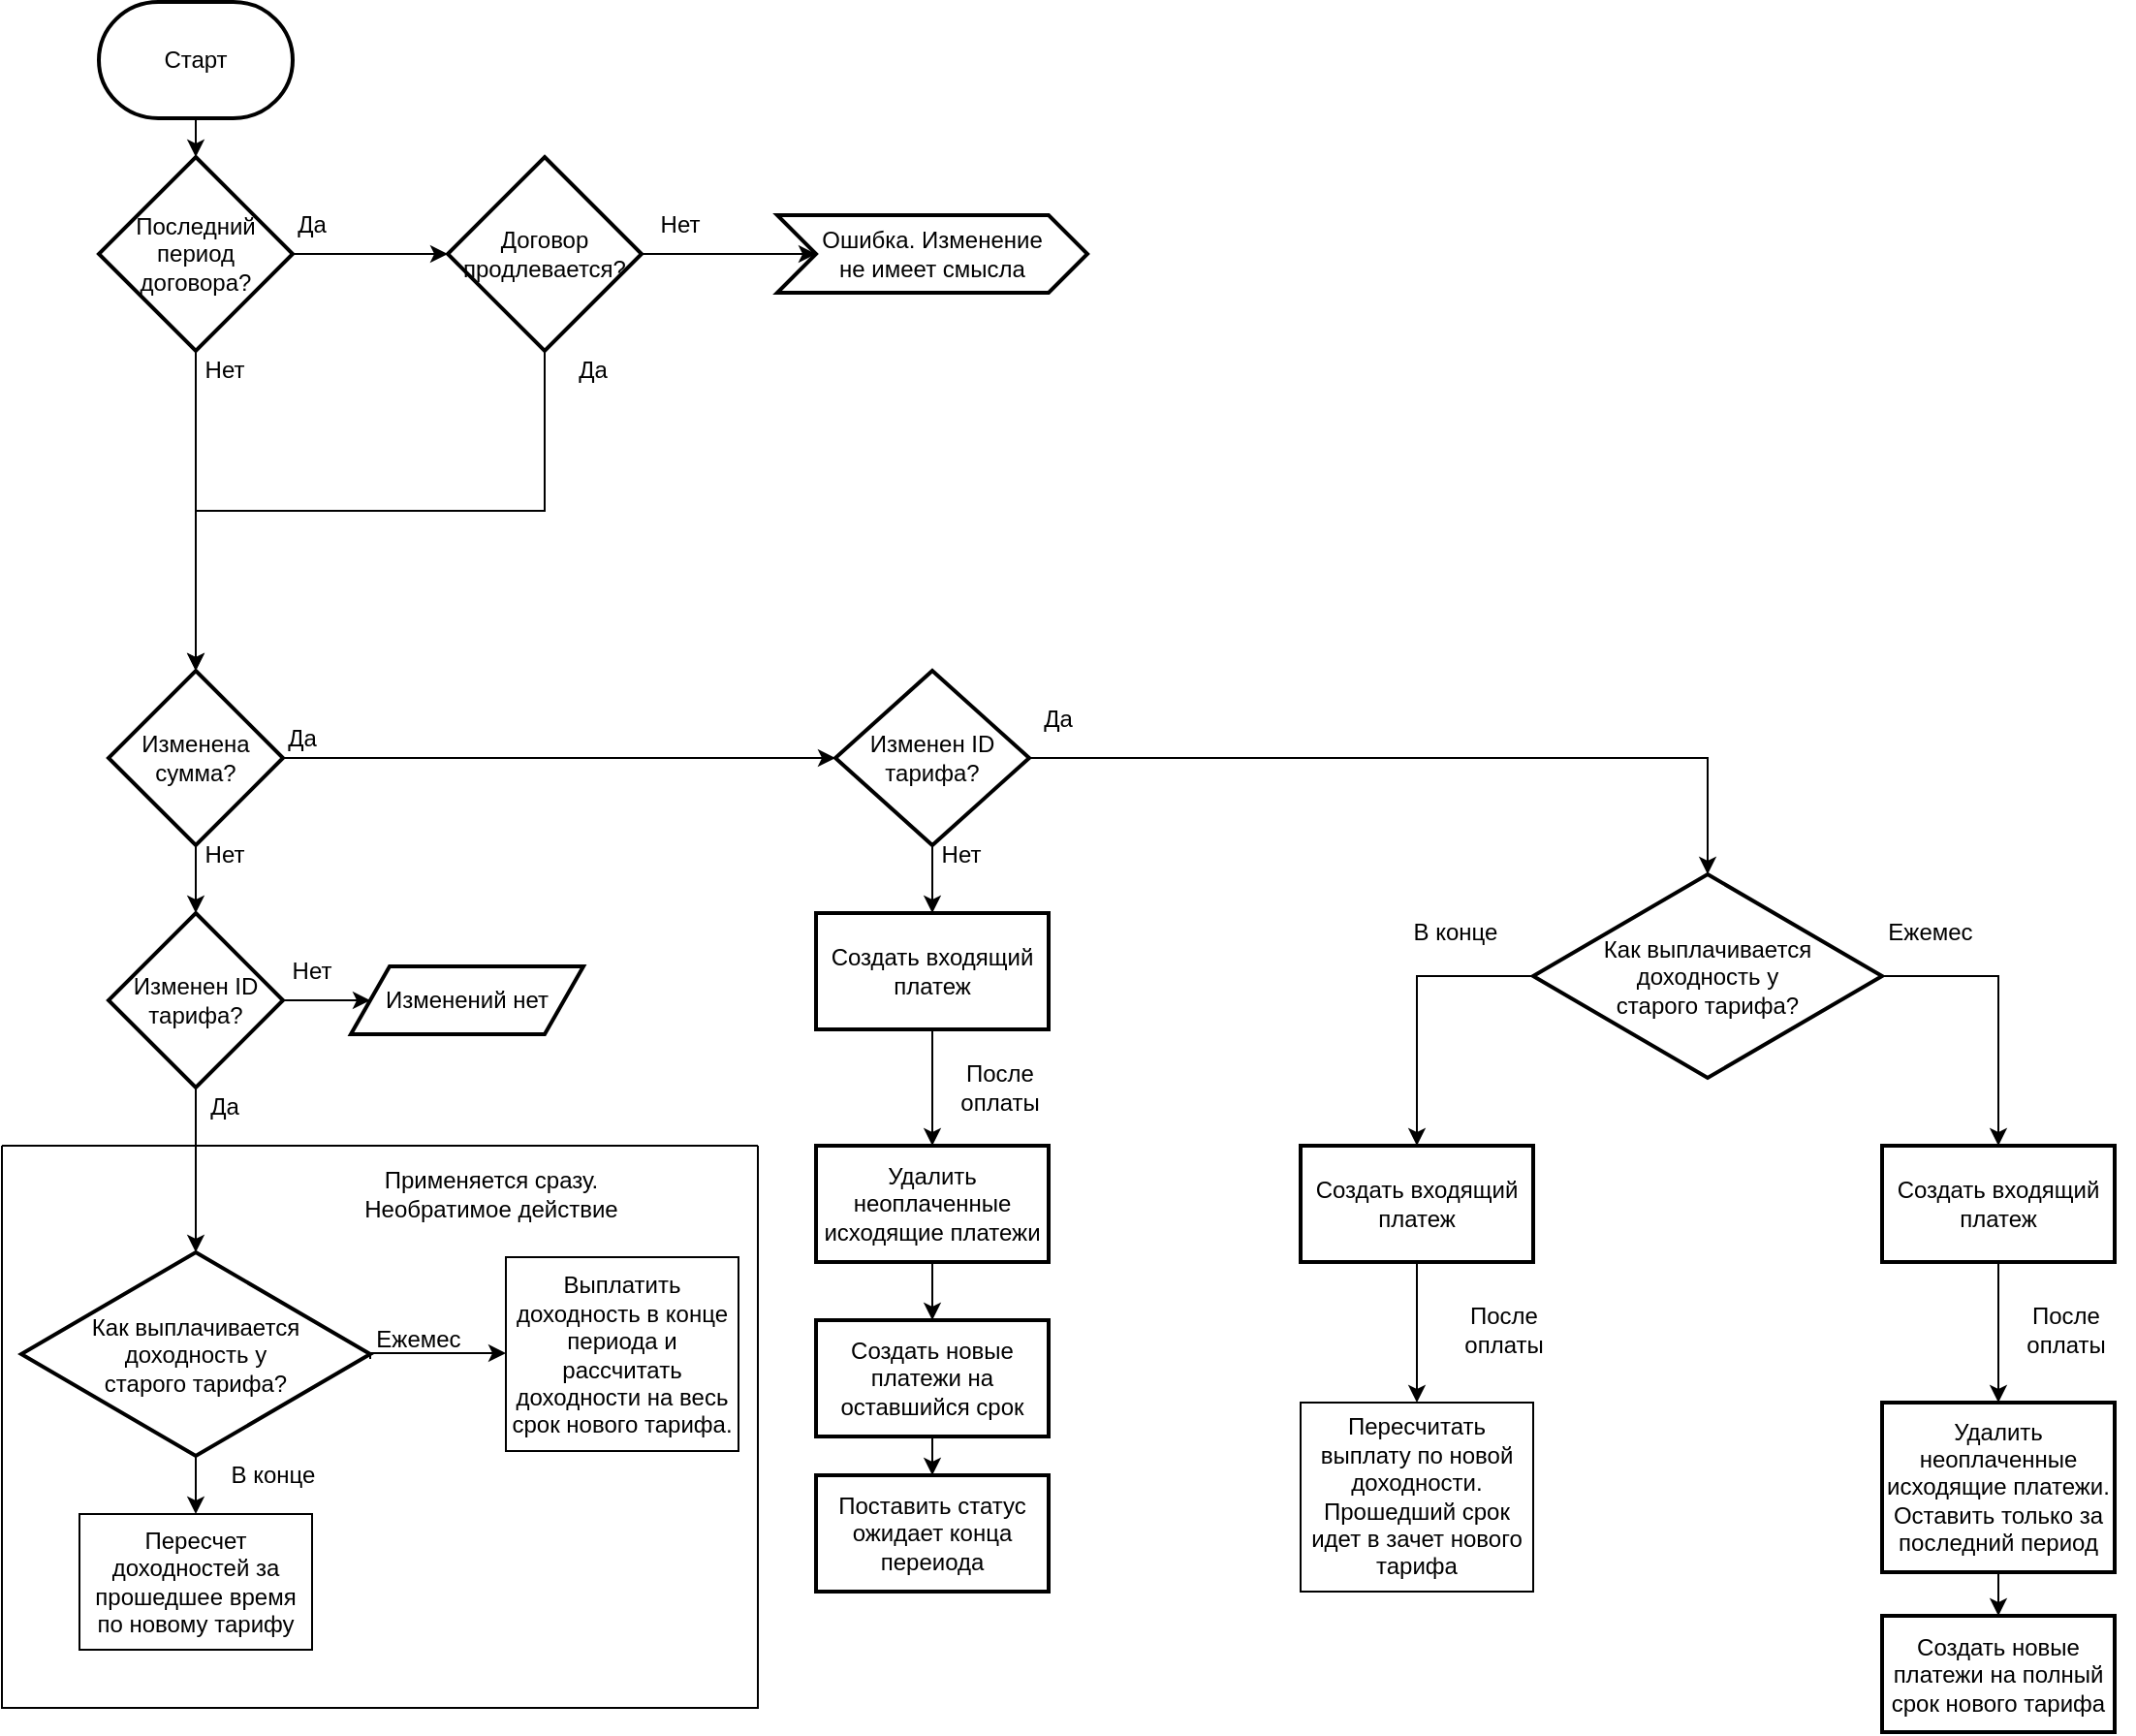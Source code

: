 <mxfile version="21.1.4" type="github">
  <diagram id="C5RBs43oDa-KdzZeNtuy" name="Смена тарифа">
    <mxGraphModel dx="1035" dy="545" grid="1" gridSize="10" guides="1" tooltips="1" connect="1" arrows="1" fold="1" page="1" pageScale="1" pageWidth="1169" pageHeight="1654" math="0" shadow="0">
      <root>
        <mxCell id="WIyWlLk6GJQsqaUBKTNV-0" />
        <mxCell id="WIyWlLk6GJQsqaUBKTNV-1" parent="WIyWlLk6GJQsqaUBKTNV-0" />
        <mxCell id="a8_wa7-TmqVhNX_Gi0GO-22" value="" style="edgeStyle=orthogonalEdgeStyle;rounded=0;orthogonalLoop=1;jettySize=auto;html=1;entryX=0.5;entryY=0;entryDx=0;entryDy=0;entryPerimeter=0;" edge="1" parent="WIyWlLk6GJQsqaUBKTNV-1" source="a8_wa7-TmqVhNX_Gi0GO-0" target="a8_wa7-TmqVhNX_Gi0GO-1">
          <mxGeometry relative="1" as="geometry">
            <Array as="points">
              <mxPoint x="100" y="80" />
              <mxPoint x="100" y="80" />
            </Array>
          </mxGeometry>
        </mxCell>
        <mxCell id="a8_wa7-TmqVhNX_Gi0GO-0" value="Старт" style="strokeWidth=2;html=1;shape=mxgraph.flowchart.terminator;whiteSpace=wrap;" vertex="1" parent="WIyWlLk6GJQsqaUBKTNV-1">
          <mxGeometry x="50" y="10" width="100" height="60" as="geometry" />
        </mxCell>
        <mxCell id="a8_wa7-TmqVhNX_Gi0GO-5" value="" style="edgeStyle=orthogonalEdgeStyle;rounded=0;orthogonalLoop=1;jettySize=auto;html=1;" edge="1" parent="WIyWlLk6GJQsqaUBKTNV-1" source="a8_wa7-TmqVhNX_Gi0GO-1" target="a8_wa7-TmqVhNX_Gi0GO-4">
          <mxGeometry relative="1" as="geometry" />
        </mxCell>
        <mxCell id="a8_wa7-TmqVhNX_Gi0GO-57" style="edgeStyle=orthogonalEdgeStyle;rounded=0;orthogonalLoop=1;jettySize=auto;html=1;exitX=0.5;exitY=1;exitDx=0;exitDy=0;exitPerimeter=0;entryX=0.5;entryY=0;entryDx=0;entryDy=0;" edge="1" parent="WIyWlLk6GJQsqaUBKTNV-1" source="a8_wa7-TmqVhNX_Gi0GO-1" target="a8_wa7-TmqVhNX_Gi0GO-13">
          <mxGeometry relative="1" as="geometry">
            <mxPoint x="100.294" y="360" as="targetPoint" />
          </mxGeometry>
        </mxCell>
        <mxCell id="a8_wa7-TmqVhNX_Gi0GO-1" value="&lt;div&gt;Последний период договора?&lt;/div&gt;" style="strokeWidth=2;html=1;shape=mxgraph.flowchart.decision;whiteSpace=wrap;" vertex="1" parent="WIyWlLk6GJQsqaUBKTNV-1">
          <mxGeometry x="50" y="90" width="100" height="100" as="geometry" />
        </mxCell>
        <mxCell id="a8_wa7-TmqVhNX_Gi0GO-16" value="" style="edgeStyle=orthogonalEdgeStyle;rounded=0;orthogonalLoop=1;jettySize=auto;html=1;" edge="1" parent="WIyWlLk6GJQsqaUBKTNV-1" source="a8_wa7-TmqVhNX_Gi0GO-4" target="a8_wa7-TmqVhNX_Gi0GO-15">
          <mxGeometry relative="1" as="geometry" />
        </mxCell>
        <mxCell id="a8_wa7-TmqVhNX_Gi0GO-56" style="edgeStyle=orthogonalEdgeStyle;rounded=0;orthogonalLoop=1;jettySize=auto;html=1;exitX=0.5;exitY=1;exitDx=0;exitDy=0;exitPerimeter=0;entryX=0.5;entryY=0;entryDx=0;entryDy=0;" edge="1" parent="WIyWlLk6GJQsqaUBKTNV-1" source="a8_wa7-TmqVhNX_Gi0GO-4" target="a8_wa7-TmqVhNX_Gi0GO-13">
          <mxGeometry relative="1" as="geometry" />
        </mxCell>
        <mxCell id="a8_wa7-TmqVhNX_Gi0GO-4" value="Договор продлевается?" style="strokeWidth=2;html=1;shape=mxgraph.flowchart.decision;whiteSpace=wrap;" vertex="1" parent="WIyWlLk6GJQsqaUBKTNV-1">
          <mxGeometry x="230" y="90" width="100" height="100" as="geometry" />
        </mxCell>
        <mxCell id="a8_wa7-TmqVhNX_Gi0GO-11" value="Да" style="text;html=1;strokeColor=none;fillColor=none;align=center;verticalAlign=middle;whiteSpace=wrap;rounded=0;" vertex="1" parent="WIyWlLk6GJQsqaUBKTNV-1">
          <mxGeometry x="130" y="110" width="60" height="30" as="geometry" />
        </mxCell>
        <mxCell id="a8_wa7-TmqVhNX_Gi0GO-12" value="&lt;div&gt;Нет&lt;/div&gt;" style="text;html=1;strokeColor=none;fillColor=none;align=center;verticalAlign=middle;whiteSpace=wrap;rounded=0;" vertex="1" parent="WIyWlLk6GJQsqaUBKTNV-1">
          <mxGeometry x="100" y="190" width="30" height="20" as="geometry" />
        </mxCell>
        <mxCell id="a8_wa7-TmqVhNX_Gi0GO-24" value="" style="edgeStyle=orthogonalEdgeStyle;rounded=0;orthogonalLoop=1;jettySize=auto;html=1;" edge="1" parent="WIyWlLk6GJQsqaUBKTNV-1" source="a8_wa7-TmqVhNX_Gi0GO-13" target="a8_wa7-TmqVhNX_Gi0GO-23">
          <mxGeometry relative="1" as="geometry" />
        </mxCell>
        <mxCell id="a8_wa7-TmqVhNX_Gi0GO-26" style="edgeStyle=orthogonalEdgeStyle;rounded=0;orthogonalLoop=1;jettySize=auto;html=1;exitX=1;exitY=0.5;exitDx=0;exitDy=0;" edge="1" parent="WIyWlLk6GJQsqaUBKTNV-1" source="a8_wa7-TmqVhNX_Gi0GO-13" target="a8_wa7-TmqVhNX_Gi0GO-25">
          <mxGeometry relative="1" as="geometry" />
        </mxCell>
        <mxCell id="a8_wa7-TmqVhNX_Gi0GO-13" value="Изменена сумма?" style="rhombus;whiteSpace=wrap;html=1;strokeWidth=2;" vertex="1" parent="WIyWlLk6GJQsqaUBKTNV-1">
          <mxGeometry x="55" y="355" width="90" height="90" as="geometry" />
        </mxCell>
        <mxCell id="a8_wa7-TmqVhNX_Gi0GO-15" value="&lt;div&gt;Ошибка. Изменение &lt;br&gt;&lt;/div&gt;&lt;div&gt;не имеет смысла&lt;/div&gt;" style="shape=step;perimeter=stepPerimeter;whiteSpace=wrap;html=1;fixedSize=1;strokeWidth=2;" vertex="1" parent="WIyWlLk6GJQsqaUBKTNV-1">
          <mxGeometry x="400" y="120" width="160" height="40" as="geometry" />
        </mxCell>
        <mxCell id="a8_wa7-TmqVhNX_Gi0GO-17" value="Нет" style="text;html=1;strokeColor=none;fillColor=none;align=center;verticalAlign=middle;whiteSpace=wrap;rounded=0;" vertex="1" parent="WIyWlLk6GJQsqaUBKTNV-1">
          <mxGeometry x="320" y="110" width="60" height="30" as="geometry" />
        </mxCell>
        <mxCell id="a8_wa7-TmqVhNX_Gi0GO-18" value="&lt;div&gt;Да&lt;/div&gt;" style="text;html=1;strokeColor=none;fillColor=none;align=center;verticalAlign=middle;whiteSpace=wrap;rounded=0;" vertex="1" parent="WIyWlLk6GJQsqaUBKTNV-1">
          <mxGeometry x="290" y="190" width="30" height="20" as="geometry" />
        </mxCell>
        <mxCell id="a8_wa7-TmqVhNX_Gi0GO-32" value="" style="edgeStyle=orthogonalEdgeStyle;rounded=0;orthogonalLoop=1;jettySize=auto;html=1;" edge="1" parent="WIyWlLk6GJQsqaUBKTNV-1" source="a8_wa7-TmqVhNX_Gi0GO-23" target="a8_wa7-TmqVhNX_Gi0GO-31">
          <mxGeometry relative="1" as="geometry" />
        </mxCell>
        <mxCell id="a8_wa7-TmqVhNX_Gi0GO-49" value="" style="edgeStyle=orthogonalEdgeStyle;rounded=0;orthogonalLoop=1;jettySize=auto;html=1;" edge="1" parent="WIyWlLk6GJQsqaUBKTNV-1" source="a8_wa7-TmqVhNX_Gi0GO-23" target="a8_wa7-TmqVhNX_Gi0GO-48">
          <mxGeometry relative="1" as="geometry" />
        </mxCell>
        <mxCell id="a8_wa7-TmqVhNX_Gi0GO-23" value="Изменен ID тарифа?" style="rhombus;whiteSpace=wrap;html=1;strokeWidth=2;" vertex="1" parent="WIyWlLk6GJQsqaUBKTNV-1">
          <mxGeometry x="55" y="480" width="90" height="90" as="geometry" />
        </mxCell>
        <mxCell id="a8_wa7-TmqVhNX_Gi0GO-38" value="" style="edgeStyle=orthogonalEdgeStyle;rounded=0;orthogonalLoop=1;jettySize=auto;html=1;" edge="1" parent="WIyWlLk6GJQsqaUBKTNV-1" source="a8_wa7-TmqVhNX_Gi0GO-25" target="a8_wa7-TmqVhNX_Gi0GO-37">
          <mxGeometry relative="1" as="geometry" />
        </mxCell>
        <mxCell id="a8_wa7-TmqVhNX_Gi0GO-69" style="edgeStyle=orthogonalEdgeStyle;rounded=0;orthogonalLoop=1;jettySize=auto;html=1;exitX=1;exitY=0.5;exitDx=0;exitDy=0;entryX=0.5;entryY=0;entryDx=0;entryDy=0;" edge="1" parent="WIyWlLk6GJQsqaUBKTNV-1" source="a8_wa7-TmqVhNX_Gi0GO-25" target="a8_wa7-TmqVhNX_Gi0GO-65">
          <mxGeometry relative="1" as="geometry" />
        </mxCell>
        <mxCell id="a8_wa7-TmqVhNX_Gi0GO-25" value="Изменен ID тарифа?" style="rhombus;whiteSpace=wrap;html=1;strokeWidth=2;" vertex="1" parent="WIyWlLk6GJQsqaUBKTNV-1">
          <mxGeometry x="430" y="355" width="100" height="90" as="geometry" />
        </mxCell>
        <mxCell id="a8_wa7-TmqVhNX_Gi0GO-28" value="&lt;div&gt;Да&lt;/div&gt;" style="text;html=1;strokeColor=none;fillColor=none;align=center;verticalAlign=middle;whiteSpace=wrap;rounded=0;" vertex="1" parent="WIyWlLk6GJQsqaUBKTNV-1">
          <mxGeometry x="140" y="380" width="30" height="20" as="geometry" />
        </mxCell>
        <mxCell id="a8_wa7-TmqVhNX_Gi0GO-29" value="&lt;div&gt;Нет&lt;/div&gt;" style="text;html=1;strokeColor=none;fillColor=none;align=center;verticalAlign=middle;whiteSpace=wrap;rounded=0;" vertex="1" parent="WIyWlLk6GJQsqaUBKTNV-1">
          <mxGeometry x="100" y="440" width="30" height="20" as="geometry" />
        </mxCell>
        <mxCell id="a8_wa7-TmqVhNX_Gi0GO-30" value="&lt;div&gt;Нет&lt;/div&gt;" style="text;html=1;strokeColor=none;fillColor=none;align=center;verticalAlign=middle;whiteSpace=wrap;rounded=0;" vertex="1" parent="WIyWlLk6GJQsqaUBKTNV-1">
          <mxGeometry x="145" y="500" width="30" height="20" as="geometry" />
        </mxCell>
        <mxCell id="a8_wa7-TmqVhNX_Gi0GO-31" value="Изменений нет" style="shape=parallelogram;perimeter=parallelogramPerimeter;whiteSpace=wrap;html=1;fixedSize=1;strokeWidth=2;" vertex="1" parent="WIyWlLk6GJQsqaUBKTNV-1">
          <mxGeometry x="180" y="507.5" width="120" height="35" as="geometry" />
        </mxCell>
        <mxCell id="a8_wa7-TmqVhNX_Gi0GO-33" value="&lt;div&gt;Да&lt;/div&gt;" style="text;html=1;strokeColor=none;fillColor=none;align=center;verticalAlign=middle;whiteSpace=wrap;rounded=0;" vertex="1" parent="WIyWlLk6GJQsqaUBKTNV-1">
          <mxGeometry x="100" y="570" width="30" height="20" as="geometry" />
        </mxCell>
        <mxCell id="a8_wa7-TmqVhNX_Gi0GO-35" value="&lt;div&gt;Да&lt;/div&gt;" style="text;html=1;strokeColor=none;fillColor=none;align=center;verticalAlign=middle;whiteSpace=wrap;rounded=0;" vertex="1" parent="WIyWlLk6GJQsqaUBKTNV-1">
          <mxGeometry x="530" y="370" width="30" height="20" as="geometry" />
        </mxCell>
        <mxCell id="a8_wa7-TmqVhNX_Gi0GO-36" value="&lt;div&gt;Нет&lt;/div&gt;" style="text;html=1;strokeColor=none;fillColor=none;align=center;verticalAlign=middle;whiteSpace=wrap;rounded=0;" vertex="1" parent="WIyWlLk6GJQsqaUBKTNV-1">
          <mxGeometry x="480" y="440" width="30" height="20" as="geometry" />
        </mxCell>
        <mxCell id="a8_wa7-TmqVhNX_Gi0GO-37" value="Создать входящий платеж" style="whiteSpace=wrap;html=1;strokeWidth=2;" vertex="1" parent="WIyWlLk6GJQsqaUBKTNV-1">
          <mxGeometry x="420" y="480" width="120" height="60" as="geometry" />
        </mxCell>
        <mxCell id="a8_wa7-TmqVhNX_Gi0GO-42" value="" style="edgeStyle=orthogonalEdgeStyle;rounded=0;orthogonalLoop=1;jettySize=auto;html=1;exitX=0.5;exitY=1;exitDx=0;exitDy=0;" edge="1" parent="WIyWlLk6GJQsqaUBKTNV-1" source="a8_wa7-TmqVhNX_Gi0GO-37" target="a8_wa7-TmqVhNX_Gi0GO-41">
          <mxGeometry relative="1" as="geometry">
            <mxPoint x="480" y="570" as="sourcePoint" />
          </mxGeometry>
        </mxCell>
        <mxCell id="a8_wa7-TmqVhNX_Gi0GO-44" value="" style="edgeStyle=orthogonalEdgeStyle;rounded=0;orthogonalLoop=1;jettySize=auto;html=1;" edge="1" parent="WIyWlLk6GJQsqaUBKTNV-1" source="a8_wa7-TmqVhNX_Gi0GO-41" target="a8_wa7-TmqVhNX_Gi0GO-43">
          <mxGeometry relative="1" as="geometry" />
        </mxCell>
        <mxCell id="a8_wa7-TmqVhNX_Gi0GO-41" value="Удалить неоплаченные исходящие платежи" style="whiteSpace=wrap;html=1;sketch=0;strokeWidth=2;" vertex="1" parent="WIyWlLk6GJQsqaUBKTNV-1">
          <mxGeometry x="420" y="600" width="120" height="60" as="geometry" />
        </mxCell>
        <mxCell id="a8_wa7-TmqVhNX_Gi0GO-46" value="" style="edgeStyle=orthogonalEdgeStyle;rounded=0;orthogonalLoop=1;jettySize=auto;html=1;" edge="1" parent="WIyWlLk6GJQsqaUBKTNV-1" source="a8_wa7-TmqVhNX_Gi0GO-43" target="a8_wa7-TmqVhNX_Gi0GO-45">
          <mxGeometry relative="1" as="geometry" />
        </mxCell>
        <mxCell id="a8_wa7-TmqVhNX_Gi0GO-43" value="Создать новые платежи на оставшийся срок" style="whiteSpace=wrap;html=1;sketch=0;strokeWidth=2;" vertex="1" parent="WIyWlLk6GJQsqaUBKTNV-1">
          <mxGeometry x="420" y="690" width="120" height="60" as="geometry" />
        </mxCell>
        <mxCell id="a8_wa7-TmqVhNX_Gi0GO-45" value="Поставить статус ожидает конца переиода" style="whiteSpace=wrap;html=1;sketch=0;strokeWidth=2;" vertex="1" parent="WIyWlLk6GJQsqaUBKTNV-1">
          <mxGeometry x="420" y="770" width="120" height="60" as="geometry" />
        </mxCell>
        <mxCell id="a8_wa7-TmqVhNX_Gi0GO-47" value="После оплаты" style="text;html=1;strokeColor=none;fillColor=none;align=center;verticalAlign=middle;whiteSpace=wrap;rounded=0;" vertex="1" parent="WIyWlLk6GJQsqaUBKTNV-1">
          <mxGeometry x="480" y="555" width="70" height="30" as="geometry" />
        </mxCell>
        <mxCell id="a8_wa7-TmqVhNX_Gi0GO-63" style="edgeStyle=orthogonalEdgeStyle;rounded=0;orthogonalLoop=1;jettySize=auto;html=1;exitX=0.5;exitY=1;exitDx=0;exitDy=0;" edge="1" parent="WIyWlLk6GJQsqaUBKTNV-1" source="a8_wa7-TmqVhNX_Gi0GO-48" target="a8_wa7-TmqVhNX_Gi0GO-60">
          <mxGeometry relative="1" as="geometry" />
        </mxCell>
        <mxCell id="a8_wa7-TmqVhNX_Gi0GO-48" value="&lt;div&gt;Как выплачивается &lt;br&gt;&lt;/div&gt;&lt;div&gt;доходность у &lt;br&gt;&lt;/div&gt;&lt;div&gt;старого тарифа?&lt;/div&gt;" style="rhombus;whiteSpace=wrap;html=1;strokeWidth=2;" vertex="1" parent="WIyWlLk6GJQsqaUBKTNV-1">
          <mxGeometry x="10" y="655" width="180" height="105" as="geometry" />
        </mxCell>
        <mxCell id="a8_wa7-TmqVhNX_Gi0GO-62" style="edgeStyle=orthogonalEdgeStyle;rounded=0;orthogonalLoop=1;jettySize=auto;html=1;exitX=0;exitY=1;exitDx=0;exitDy=0;" edge="1" parent="WIyWlLk6GJQsqaUBKTNV-1" source="a8_wa7-TmqVhNX_Gi0GO-50" target="a8_wa7-TmqVhNX_Gi0GO-61">
          <mxGeometry relative="1" as="geometry">
            <Array as="points">
              <mxPoint x="190" y="707" />
            </Array>
          </mxGeometry>
        </mxCell>
        <mxCell id="a8_wa7-TmqVhNX_Gi0GO-50" value="&lt;div&gt;Ежемес&lt;/div&gt;" style="text;html=1;strokeColor=none;fillColor=none;align=center;verticalAlign=middle;whiteSpace=wrap;rounded=0;" vertex="1" parent="WIyWlLk6GJQsqaUBKTNV-1">
          <mxGeometry x="190" y="690" width="50" height="20" as="geometry" />
        </mxCell>
        <mxCell id="a8_wa7-TmqVhNX_Gi0GO-51" value="В конце" style="text;html=1;strokeColor=none;fillColor=none;align=center;verticalAlign=middle;whiteSpace=wrap;rounded=0;" vertex="1" parent="WIyWlLk6GJQsqaUBKTNV-1">
          <mxGeometry x="110" y="760" width="60" height="20" as="geometry" />
        </mxCell>
        <mxCell id="a8_wa7-TmqVhNX_Gi0GO-60" value="Пересчет доходностей за прошедшее время по новому тарифу" style="rounded=0;whiteSpace=wrap;html=1;" vertex="1" parent="WIyWlLk6GJQsqaUBKTNV-1">
          <mxGeometry x="40" y="790" width="120" height="70" as="geometry" />
        </mxCell>
        <mxCell id="a8_wa7-TmqVhNX_Gi0GO-61" value="Выплатить доходность в конце периода и рассчитать доходности на весь срок нового тарифа." style="rounded=0;whiteSpace=wrap;html=1;" vertex="1" parent="WIyWlLk6GJQsqaUBKTNV-1">
          <mxGeometry x="260" y="657.5" width="120" height="100" as="geometry" />
        </mxCell>
        <mxCell id="a8_wa7-TmqVhNX_Gi0GO-84" style="edgeStyle=orthogonalEdgeStyle;rounded=0;orthogonalLoop=1;jettySize=auto;html=1;exitX=0;exitY=0.5;exitDx=0;exitDy=0;entryX=0.5;entryY=0;entryDx=0;entryDy=0;" edge="1" parent="WIyWlLk6GJQsqaUBKTNV-1" source="a8_wa7-TmqVhNX_Gi0GO-65" target="a8_wa7-TmqVhNX_Gi0GO-70">
          <mxGeometry relative="1" as="geometry" />
        </mxCell>
        <mxCell id="a8_wa7-TmqVhNX_Gi0GO-86" style="edgeStyle=orthogonalEdgeStyle;rounded=0;orthogonalLoop=1;jettySize=auto;html=1;exitX=1;exitY=0.5;exitDx=0;exitDy=0;entryX=0.5;entryY=0;entryDx=0;entryDy=0;" edge="1" parent="WIyWlLk6GJQsqaUBKTNV-1" source="a8_wa7-TmqVhNX_Gi0GO-65" target="a8_wa7-TmqVhNX_Gi0GO-71">
          <mxGeometry relative="1" as="geometry" />
        </mxCell>
        <mxCell id="a8_wa7-TmqVhNX_Gi0GO-65" value="&lt;div&gt;Как выплачивается &lt;br&gt;&lt;/div&gt;&lt;div&gt;доходность у &lt;br&gt;&lt;/div&gt;&lt;div&gt;старого тарифа?&lt;/div&gt;" style="rhombus;whiteSpace=wrap;html=1;strokeWidth=2;" vertex="1" parent="WIyWlLk6GJQsqaUBKTNV-1">
          <mxGeometry x="790" y="460" width="180" height="105" as="geometry" />
        </mxCell>
        <mxCell id="a8_wa7-TmqVhNX_Gi0GO-67" value="&lt;div&gt;Ежемес&lt;/div&gt;" style="text;html=1;strokeColor=none;fillColor=none;align=center;verticalAlign=middle;whiteSpace=wrap;rounded=0;" vertex="1" parent="WIyWlLk6GJQsqaUBKTNV-1">
          <mxGeometry x="970" y="480" width="50" height="20" as="geometry" />
        </mxCell>
        <mxCell id="a8_wa7-TmqVhNX_Gi0GO-68" value="В конце" style="text;html=1;strokeColor=none;fillColor=none;align=center;verticalAlign=middle;whiteSpace=wrap;rounded=0;" vertex="1" parent="WIyWlLk6GJQsqaUBKTNV-1">
          <mxGeometry x="720" y="480" width="60" height="20" as="geometry" />
        </mxCell>
        <mxCell id="a8_wa7-TmqVhNX_Gi0GO-85" style="edgeStyle=orthogonalEdgeStyle;rounded=0;orthogonalLoop=1;jettySize=auto;html=1;exitX=0.5;exitY=1;exitDx=0;exitDy=0;entryX=0.5;entryY=0;entryDx=0;entryDy=0;" edge="1" parent="WIyWlLk6GJQsqaUBKTNV-1" source="a8_wa7-TmqVhNX_Gi0GO-70" target="a8_wa7-TmqVhNX_Gi0GO-82">
          <mxGeometry relative="1" as="geometry" />
        </mxCell>
        <mxCell id="a8_wa7-TmqVhNX_Gi0GO-70" value="Создать входящий платеж" style="whiteSpace=wrap;html=1;strokeWidth=2;" vertex="1" parent="WIyWlLk6GJQsqaUBKTNV-1">
          <mxGeometry x="670" y="600" width="120" height="60" as="geometry" />
        </mxCell>
        <mxCell id="a8_wa7-TmqVhNX_Gi0GO-87" style="edgeStyle=orthogonalEdgeStyle;rounded=0;orthogonalLoop=1;jettySize=auto;html=1;exitX=0.5;exitY=1;exitDx=0;exitDy=0;" edge="1" parent="WIyWlLk6GJQsqaUBKTNV-1" source="a8_wa7-TmqVhNX_Gi0GO-71" target="a8_wa7-TmqVhNX_Gi0GO-75">
          <mxGeometry relative="1" as="geometry" />
        </mxCell>
        <mxCell id="a8_wa7-TmqVhNX_Gi0GO-71" value="Создать входящий платеж" style="whiteSpace=wrap;html=1;strokeWidth=2;" vertex="1" parent="WIyWlLk6GJQsqaUBKTNV-1">
          <mxGeometry x="970" y="600" width="120" height="60" as="geometry" />
        </mxCell>
        <mxCell id="a8_wa7-TmqVhNX_Gi0GO-74" value="" style="edgeStyle=orthogonalEdgeStyle;rounded=0;orthogonalLoop=1;jettySize=auto;html=1;" edge="1" parent="WIyWlLk6GJQsqaUBKTNV-1" source="a8_wa7-TmqVhNX_Gi0GO-75" target="a8_wa7-TmqVhNX_Gi0GO-77">
          <mxGeometry relative="1" as="geometry" />
        </mxCell>
        <mxCell id="a8_wa7-TmqVhNX_Gi0GO-75" value="&lt;div&gt;Удалить неоплаченные исходящие платежи.&lt;/div&gt;&lt;div&gt;Оставить только за последний период&lt;br&gt;&lt;/div&gt;" style="whiteSpace=wrap;html=1;sketch=0;strokeWidth=2;" vertex="1" parent="WIyWlLk6GJQsqaUBKTNV-1">
          <mxGeometry x="970" y="732.5" width="120" height="87.5" as="geometry" />
        </mxCell>
        <mxCell id="a8_wa7-TmqVhNX_Gi0GO-77" value="Создать новые платежи на полный срок нового тарифа" style="whiteSpace=wrap;html=1;sketch=0;strokeWidth=2;" vertex="1" parent="WIyWlLk6GJQsqaUBKTNV-1">
          <mxGeometry x="970" y="842.5" width="120" height="60" as="geometry" />
        </mxCell>
        <mxCell id="a8_wa7-TmqVhNX_Gi0GO-79" value="После оплаты" style="text;html=1;strokeColor=none;fillColor=none;align=center;verticalAlign=middle;whiteSpace=wrap;rounded=0;" vertex="1" parent="WIyWlLk6GJQsqaUBKTNV-1">
          <mxGeometry x="1030" y="680" width="70" height="30" as="geometry" />
        </mxCell>
        <mxCell id="a8_wa7-TmqVhNX_Gi0GO-82" value="Пересчитать выплату по новой доходности. Прошедший срок идет в зачет нового тарифа" style="rounded=0;whiteSpace=wrap;html=1;" vertex="1" parent="WIyWlLk6GJQsqaUBKTNV-1">
          <mxGeometry x="670" y="732.5" width="120" height="97.5" as="geometry" />
        </mxCell>
        <mxCell id="a8_wa7-TmqVhNX_Gi0GO-88" value="После оплаты" style="text;html=1;strokeColor=none;fillColor=none;align=center;verticalAlign=middle;whiteSpace=wrap;rounded=0;" vertex="1" parent="WIyWlLk6GJQsqaUBKTNV-1">
          <mxGeometry x="740" y="680" width="70" height="30" as="geometry" />
        </mxCell>
        <mxCell id="a8_wa7-TmqVhNX_Gi0GO-90" value="" style="swimlane;startSize=0;" vertex="1" parent="WIyWlLk6GJQsqaUBKTNV-1">
          <mxGeometry y="600" width="390" height="290" as="geometry">
            <mxRectangle y="600" width="50" height="40" as="alternateBounds" />
          </mxGeometry>
        </mxCell>
        <mxCell id="a8_wa7-TmqVhNX_Gi0GO-92" value="&lt;div&gt;Применяется сразу. Необратимое действие&lt;/div&gt;" style="text;html=1;strokeColor=none;fillColor=none;align=center;verticalAlign=middle;whiteSpace=wrap;rounded=0;" vertex="1" parent="a8_wa7-TmqVhNX_Gi0GO-90">
          <mxGeometry x="165" y="10" width="175" height="30" as="geometry" />
        </mxCell>
      </root>
    </mxGraphModel>
  </diagram>
</mxfile>
